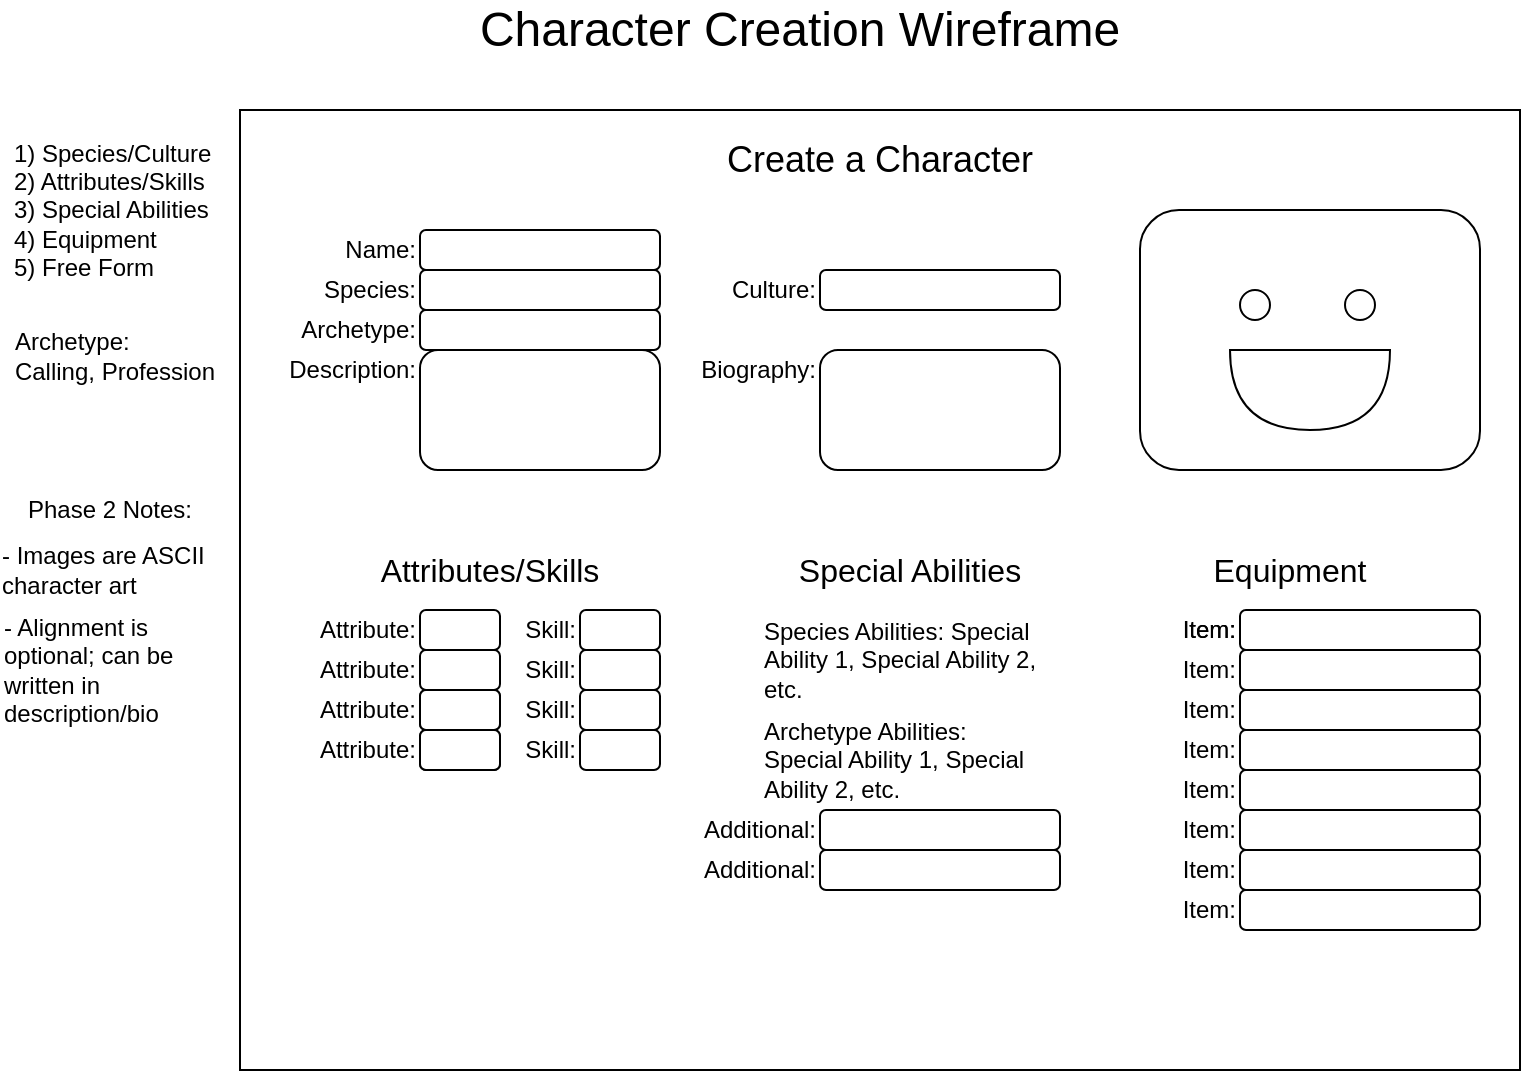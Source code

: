 <mxfile version="14.6.13" type="device"><diagram id="twlcvMnS9TDz1frlsUxT" name="Page-1"><mxGraphModel dx="1030" dy="509" grid="1" gridSize="10" guides="1" tooltips="1" connect="1" arrows="1" fold="1" page="1" pageScale="1" pageWidth="827" pageHeight="1169" math="0" shadow="0"><root><mxCell id="0"/><mxCell id="1" parent="0"/><mxCell id="EwIZVvKQH0xob1yVpQa9-1" value="" style="rounded=0;whiteSpace=wrap;html=1;" vertex="1" parent="1"><mxGeometry x="120" y="70" width="640" height="480" as="geometry"/></mxCell><mxCell id="EwIZVvKQH0xob1yVpQa9-2" value="&lt;font style=&quot;font-size: 24px&quot;&gt;Character Creation Wireframe&lt;br&gt;&lt;/font&gt;" style="text;html=1;strokeColor=none;fillColor=none;align=center;verticalAlign=middle;whiteSpace=wrap;rounded=0;" vertex="1" parent="1"><mxGeometry x="220" y="20" width="360" height="20" as="geometry"/></mxCell><mxCell id="EwIZVvKQH0xob1yVpQa9-3" value="&lt;font style=&quot;font-size: 18px&quot;&gt;Create a Character&lt;br&gt;&lt;/font&gt;" style="text;html=1;strokeColor=none;fillColor=none;align=center;verticalAlign=middle;whiteSpace=wrap;rounded=0;" vertex="1" parent="1"><mxGeometry x="330" y="80" width="220" height="30" as="geometry"/></mxCell><mxCell id="EwIZVvKQH0xob1yVpQa9-5" value="&lt;div&gt;1) Species/Culture&lt;br&gt;&lt;/div&gt;&lt;div&gt;2) Attributes/Skills&lt;/div&gt;&lt;div&gt;3) Special Abilities&lt;br&gt;&lt;/div&gt;&lt;div&gt;4) Equipment&lt;/div&gt;&lt;div&gt;5) Free Form&lt;br&gt;&lt;/div&gt;" style="text;html=1;strokeColor=none;fillColor=none;align=left;verticalAlign=middle;whiteSpace=wrap;rounded=0;" vertex="1" parent="1"><mxGeometry x="5" y="80" width="105" height="80" as="geometry"/></mxCell><mxCell id="EwIZVvKQH0xob1yVpQa9-6" value="" style="rounded=1;whiteSpace=wrap;html=1;" vertex="1" parent="1"><mxGeometry x="570" y="120" width="170" height="130" as="geometry"/></mxCell><mxCell id="EwIZVvKQH0xob1yVpQa9-8" value="&lt;div align=&quot;right&quot;&gt;Name:&lt;/div&gt;" style="text;html=1;strokeColor=none;fillColor=none;align=right;verticalAlign=middle;whiteSpace=wrap;rounded=0;" vertex="1" parent="1"><mxGeometry x="130" y="130" width="80" height="20" as="geometry"/></mxCell><mxCell id="EwIZVvKQH0xob1yVpQa9-9" value="Archetype:" style="text;html=1;strokeColor=none;fillColor=none;align=right;verticalAlign=middle;whiteSpace=wrap;rounded=0;" vertex="1" parent="1"><mxGeometry x="130" y="170" width="80" height="20" as="geometry"/></mxCell><mxCell id="EwIZVvKQH0xob1yVpQa9-10" value="Biography:" style="text;html=1;strokeColor=none;fillColor=none;align=right;verticalAlign=middle;whiteSpace=wrap;rounded=0;" vertex="1" parent="1"><mxGeometry x="330" y="190" width="80" height="20" as="geometry"/></mxCell><mxCell id="EwIZVvKQH0xob1yVpQa9-12" value="" style="rounded=1;whiteSpace=wrap;html=1;" vertex="1" parent="1"><mxGeometry x="210" y="130" width="120" height="20" as="geometry"/></mxCell><mxCell id="EwIZVvKQH0xob1yVpQa9-13" value="" style="rounded=1;whiteSpace=wrap;html=1;" vertex="1" parent="1"><mxGeometry x="210" y="170" width="120" height="20" as="geometry"/></mxCell><mxCell id="EwIZVvKQH0xob1yVpQa9-14" value="" style="rounded=1;whiteSpace=wrap;html=1;" vertex="1" parent="1"><mxGeometry x="410" y="190" width="120" height="60" as="geometry"/></mxCell><mxCell id="EwIZVvKQH0xob1yVpQa9-15" value="&lt;div align=&quot;justify&quot;&gt;Archetype:&lt;/div&gt;&lt;div align=&quot;justify&quot;&gt;Calling, Profession&lt;br&gt;&lt;/div&gt;" style="text;html=1;strokeColor=none;fillColor=none;align=center;verticalAlign=middle;whiteSpace=wrap;rounded=0;" vertex="1" parent="1"><mxGeometry x="5" y="170" width="105" height="45" as="geometry"/></mxCell><mxCell id="EwIZVvKQH0xob1yVpQa9-17" value="Species:" style="text;html=1;strokeColor=none;fillColor=none;align=right;verticalAlign=middle;whiteSpace=wrap;rounded=0;" vertex="1" parent="1"><mxGeometry x="130" y="150" width="80" height="20" as="geometry"/></mxCell><mxCell id="EwIZVvKQH0xob1yVpQa9-18" value="" style="rounded=1;whiteSpace=wrap;html=1;" vertex="1" parent="1"><mxGeometry x="210" y="150" width="120" height="20" as="geometry"/></mxCell><mxCell id="EwIZVvKQH0xob1yVpQa9-20" value="Culture:" style="text;html=1;strokeColor=none;fillColor=none;align=right;verticalAlign=middle;whiteSpace=wrap;rounded=0;" vertex="1" parent="1"><mxGeometry x="330" y="150" width="80" height="20" as="geometry"/></mxCell><mxCell id="EwIZVvKQH0xob1yVpQa9-21" value="" style="rounded=1;whiteSpace=wrap;html=1;" vertex="1" parent="1"><mxGeometry x="410" y="150" width="120" height="20" as="geometry"/></mxCell><mxCell id="EwIZVvKQH0xob1yVpQa9-22" value="Description:" style="text;html=1;strokeColor=none;fillColor=none;align=right;verticalAlign=middle;whiteSpace=wrap;rounded=0;" vertex="1" parent="1"><mxGeometry x="130" y="190" width="80" height="20" as="geometry"/></mxCell><mxCell id="EwIZVvKQH0xob1yVpQa9-23" value="" style="rounded=1;whiteSpace=wrap;html=1;" vertex="1" parent="1"><mxGeometry x="210" y="190" width="120" height="60" as="geometry"/></mxCell><mxCell id="EwIZVvKQH0xob1yVpQa9-24" value="&lt;div align=&quot;left&quot;&gt;- Images are ASCII character art&lt;br&gt;&lt;/div&gt;" style="text;html=1;strokeColor=none;fillColor=none;align=center;verticalAlign=middle;whiteSpace=wrap;rounded=0;" vertex="1" parent="1"><mxGeometry y="280" width="110" height="40" as="geometry"/></mxCell><mxCell id="EwIZVvKQH0xob1yVpQa9-25" value="Phase 2 Notes:" style="text;html=1;strokeColor=none;fillColor=none;align=center;verticalAlign=middle;whiteSpace=wrap;rounded=0;" vertex="1" parent="1"><mxGeometry y="260" width="110" height="20" as="geometry"/></mxCell><mxCell id="EwIZVvKQH0xob1yVpQa9-26" value="- Alignment is optional; can be written in description/bio" style="text;html=1;strokeColor=none;fillColor=none;align=left;verticalAlign=middle;whiteSpace=wrap;rounded=0;" vertex="1" parent="1"><mxGeometry y="320" width="110" height="60" as="geometry"/></mxCell><mxCell id="EwIZVvKQH0xob1yVpQa9-27" value="&lt;font style=&quot;font-size: 16px&quot;&gt;Attributes/Skills&lt;/font&gt;" style="text;html=1;strokeColor=none;fillColor=none;align=center;verticalAlign=middle;whiteSpace=wrap;rounded=0;fontSize=16;" vertex="1" parent="1"><mxGeometry x="160" y="290" width="170" height="20" as="geometry"/></mxCell><mxCell id="EwIZVvKQH0xob1yVpQa9-28" value="Attribute:" style="text;html=1;strokeColor=none;fillColor=none;align=right;verticalAlign=middle;whiteSpace=wrap;rounded=0;" vertex="1" parent="1"><mxGeometry x="150" y="320" width="60" height="20" as="geometry"/></mxCell><mxCell id="EwIZVvKQH0xob1yVpQa9-29" value="" style="rounded=1;whiteSpace=wrap;html=1;" vertex="1" parent="1"><mxGeometry x="210" y="320" width="40" height="20" as="geometry"/></mxCell><mxCell id="EwIZVvKQH0xob1yVpQa9-31" value="" style="rounded=1;whiteSpace=wrap;html=1;" vertex="1" parent="1"><mxGeometry x="210" y="340" width="40" height="20" as="geometry"/></mxCell><mxCell id="EwIZVvKQH0xob1yVpQa9-33" value="" style="rounded=1;whiteSpace=wrap;html=1;" vertex="1" parent="1"><mxGeometry x="210" y="360" width="40" height="20" as="geometry"/></mxCell><mxCell id="EwIZVvKQH0xob1yVpQa9-35" value="" style="rounded=1;whiteSpace=wrap;html=1;" vertex="1" parent="1"><mxGeometry x="210" y="380" width="40" height="20" as="geometry"/></mxCell><mxCell id="EwIZVvKQH0xob1yVpQa9-36" value="Special Abilities" style="text;html=1;strokeColor=none;fillColor=none;align=center;verticalAlign=middle;whiteSpace=wrap;rounded=0;fontSize=16;" vertex="1" parent="1"><mxGeometry x="370" y="290" width="170" height="20" as="geometry"/></mxCell><mxCell id="EwIZVvKQH0xob1yVpQa9-44" value="" style="rounded=1;whiteSpace=wrap;html=1;" vertex="1" parent="1"><mxGeometry x="210" y="380" width="40" height="20" as="geometry"/></mxCell><mxCell id="EwIZVvKQH0xob1yVpQa9-45" value="" style="rounded=1;whiteSpace=wrap;html=1;" vertex="1" parent="1"><mxGeometry x="210" y="360" width="40" height="20" as="geometry"/></mxCell><mxCell id="EwIZVvKQH0xob1yVpQa9-47" value="Skill:" style="text;html=1;strokeColor=none;fillColor=none;align=right;verticalAlign=middle;whiteSpace=wrap;rounded=0;" vertex="1" parent="1"><mxGeometry x="250" y="320" width="40" height="20" as="geometry"/></mxCell><mxCell id="EwIZVvKQH0xob1yVpQa9-48" value="" style="rounded=1;whiteSpace=wrap;html=1;" vertex="1" parent="1"><mxGeometry x="290" y="320" width="40" height="20" as="geometry"/></mxCell><mxCell id="EwIZVvKQH0xob1yVpQa9-49" value="Skill:" style="text;html=1;strokeColor=none;fillColor=none;align=right;verticalAlign=middle;whiteSpace=wrap;rounded=0;" vertex="1" parent="1"><mxGeometry x="250" y="340" width="40" height="20" as="geometry"/></mxCell><mxCell id="EwIZVvKQH0xob1yVpQa9-50" value="" style="rounded=1;whiteSpace=wrap;html=1;" vertex="1" parent="1"><mxGeometry x="290" y="340" width="40" height="20" as="geometry"/></mxCell><mxCell id="EwIZVvKQH0xob1yVpQa9-51" value="Skill:" style="text;html=1;strokeColor=none;fillColor=none;align=right;verticalAlign=middle;whiteSpace=wrap;rounded=0;" vertex="1" parent="1"><mxGeometry x="250" y="380" width="40" height="20" as="geometry"/></mxCell><mxCell id="EwIZVvKQH0xob1yVpQa9-52" value="" style="rounded=1;whiteSpace=wrap;html=1;" vertex="1" parent="1"><mxGeometry x="290" y="380" width="40" height="20" as="geometry"/></mxCell><mxCell id="EwIZVvKQH0xob1yVpQa9-53" value="Skill:" style="text;html=1;strokeColor=none;fillColor=none;align=right;verticalAlign=middle;whiteSpace=wrap;rounded=0;" vertex="1" parent="1"><mxGeometry x="250" y="360" width="40" height="20" as="geometry"/></mxCell><mxCell id="EwIZVvKQH0xob1yVpQa9-54" value="" style="rounded=1;whiteSpace=wrap;html=1;" vertex="1" parent="1"><mxGeometry x="290" y="360" width="40" height="20" as="geometry"/></mxCell><mxCell id="EwIZVvKQH0xob1yVpQa9-55" value="Attribute:" style="text;html=1;strokeColor=none;fillColor=none;align=right;verticalAlign=middle;whiteSpace=wrap;rounded=0;" vertex="1" parent="1"><mxGeometry x="150" y="380" width="60" height="20" as="geometry"/></mxCell><mxCell id="EwIZVvKQH0xob1yVpQa9-56" value="Attribute:" style="text;html=1;strokeColor=none;fillColor=none;align=right;verticalAlign=middle;whiteSpace=wrap;rounded=0;" vertex="1" parent="1"><mxGeometry x="150" y="360" width="60" height="20" as="geometry"/></mxCell><mxCell id="EwIZVvKQH0xob1yVpQa9-57" value="Attribute:" style="text;html=1;strokeColor=none;fillColor=none;align=right;verticalAlign=middle;whiteSpace=wrap;rounded=0;" vertex="1" parent="1"><mxGeometry x="150" y="340" width="60" height="20" as="geometry"/></mxCell><mxCell id="EwIZVvKQH0xob1yVpQa9-58" value="Species Abilities: Special Ability 1, Special Ability 2, etc." style="text;html=1;strokeColor=none;fillColor=none;align=left;verticalAlign=middle;whiteSpace=wrap;rounded=0;" vertex="1" parent="1"><mxGeometry x="380" y="320" width="140" height="50" as="geometry"/></mxCell><mxCell id="EwIZVvKQH0xob1yVpQa9-59" value="Archetype Abilities: Special Ability 1, Special Ability 2, etc." style="text;html=1;strokeColor=none;fillColor=none;align=left;verticalAlign=middle;whiteSpace=wrap;rounded=0;" vertex="1" parent="1"><mxGeometry x="380" y="370" width="140" height="50" as="geometry"/></mxCell><mxCell id="EwIZVvKQH0xob1yVpQa9-60" value="Additional:" style="text;html=1;strokeColor=none;fillColor=none;align=right;verticalAlign=middle;whiteSpace=wrap;rounded=0;" vertex="1" parent="1"><mxGeometry x="330" y="420" width="80" height="20" as="geometry"/></mxCell><mxCell id="EwIZVvKQH0xob1yVpQa9-61" value="" style="rounded=1;whiteSpace=wrap;html=1;" vertex="1" parent="1"><mxGeometry x="410" y="420" width="120" height="20" as="geometry"/></mxCell><mxCell id="EwIZVvKQH0xob1yVpQa9-65" value="Additional:" style="text;html=1;strokeColor=none;fillColor=none;align=right;verticalAlign=middle;whiteSpace=wrap;rounded=0;" vertex="1" parent="1"><mxGeometry x="330" y="440" width="80" height="20" as="geometry"/></mxCell><mxCell id="EwIZVvKQH0xob1yVpQa9-66" value="" style="rounded=1;whiteSpace=wrap;html=1;" vertex="1" parent="1"><mxGeometry x="410" y="440" width="120" height="20" as="geometry"/></mxCell><mxCell id="EwIZVvKQH0xob1yVpQa9-67" value="Equipment" style="text;html=1;strokeColor=none;fillColor=none;align=center;verticalAlign=middle;whiteSpace=wrap;rounded=0;fontSize=16;" vertex="1" parent="1"><mxGeometry x="560" y="290" width="170" height="20" as="geometry"/></mxCell><mxCell id="EwIZVvKQH0xob1yVpQa9-68" value="Item:" style="text;html=1;strokeColor=none;fillColor=none;align=right;verticalAlign=middle;whiteSpace=wrap;rounded=0;" vertex="1" parent="1"><mxGeometry x="540" y="320" width="80" height="20" as="geometry"/></mxCell><mxCell id="EwIZVvKQH0xob1yVpQa9-69" value="" style="rounded=1;whiteSpace=wrap;html=1;" vertex="1" parent="1"><mxGeometry x="620" y="320" width="120" height="20" as="geometry"/></mxCell><mxCell id="EwIZVvKQH0xob1yVpQa9-70" value="Item:" style="text;html=1;strokeColor=none;fillColor=none;align=right;verticalAlign=middle;whiteSpace=wrap;rounded=0;" vertex="1" parent="1"><mxGeometry x="540" y="320" width="80" height="20" as="geometry"/></mxCell><mxCell id="EwIZVvKQH0xob1yVpQa9-72" value="" style="rounded=1;whiteSpace=wrap;html=1;" vertex="1" parent="1"><mxGeometry x="620" y="340" width="120" height="20" as="geometry"/></mxCell><mxCell id="EwIZVvKQH0xob1yVpQa9-73" value="Item:" style="text;html=1;strokeColor=none;fillColor=none;align=right;verticalAlign=middle;whiteSpace=wrap;rounded=0;" vertex="1" parent="1"><mxGeometry x="540" y="340" width="80" height="20" as="geometry"/></mxCell><mxCell id="EwIZVvKQH0xob1yVpQa9-74" value="" style="rounded=1;whiteSpace=wrap;html=1;" vertex="1" parent="1"><mxGeometry x="620" y="360" width="120" height="20" as="geometry"/></mxCell><mxCell id="EwIZVvKQH0xob1yVpQa9-75" value="Item:" style="text;html=1;strokeColor=none;fillColor=none;align=right;verticalAlign=middle;whiteSpace=wrap;rounded=0;" vertex="1" parent="1"><mxGeometry x="540" y="360" width="80" height="20" as="geometry"/></mxCell><mxCell id="EwIZVvKQH0xob1yVpQa9-76" value="" style="rounded=1;whiteSpace=wrap;html=1;" vertex="1" parent="1"><mxGeometry x="620" y="380" width="120" height="20" as="geometry"/></mxCell><mxCell id="EwIZVvKQH0xob1yVpQa9-77" value="Item:" style="text;html=1;strokeColor=none;fillColor=none;align=right;verticalAlign=middle;whiteSpace=wrap;rounded=0;" vertex="1" parent="1"><mxGeometry x="540" y="380" width="80" height="20" as="geometry"/></mxCell><mxCell id="EwIZVvKQH0xob1yVpQa9-78" value="" style="rounded=1;whiteSpace=wrap;html=1;" vertex="1" parent="1"><mxGeometry x="620" y="400" width="120" height="20" as="geometry"/></mxCell><mxCell id="EwIZVvKQH0xob1yVpQa9-79" value="Item:" style="text;html=1;strokeColor=none;fillColor=none;align=right;verticalAlign=middle;whiteSpace=wrap;rounded=0;" vertex="1" parent="1"><mxGeometry x="540" y="400" width="80" height="20" as="geometry"/></mxCell><mxCell id="EwIZVvKQH0xob1yVpQa9-80" value="" style="rounded=1;whiteSpace=wrap;html=1;" vertex="1" parent="1"><mxGeometry x="620" y="420" width="120" height="20" as="geometry"/></mxCell><mxCell id="EwIZVvKQH0xob1yVpQa9-81" value="Item:" style="text;html=1;strokeColor=none;fillColor=none;align=right;verticalAlign=middle;whiteSpace=wrap;rounded=0;" vertex="1" parent="1"><mxGeometry x="540" y="420" width="80" height="20" as="geometry"/></mxCell><mxCell id="EwIZVvKQH0xob1yVpQa9-82" value="" style="rounded=1;whiteSpace=wrap;html=1;" vertex="1" parent="1"><mxGeometry x="620" y="440" width="120" height="20" as="geometry"/></mxCell><mxCell id="EwIZVvKQH0xob1yVpQa9-83" value="Item:" style="text;html=1;strokeColor=none;fillColor=none;align=right;verticalAlign=middle;whiteSpace=wrap;rounded=0;" vertex="1" parent="1"><mxGeometry x="540" y="440" width="80" height="20" as="geometry"/></mxCell><mxCell id="EwIZVvKQH0xob1yVpQa9-84" value="" style="rounded=1;whiteSpace=wrap;html=1;" vertex="1" parent="1"><mxGeometry x="620" y="460" width="120" height="20" as="geometry"/></mxCell><mxCell id="EwIZVvKQH0xob1yVpQa9-85" value="Item:" style="text;html=1;strokeColor=none;fillColor=none;align=right;verticalAlign=middle;whiteSpace=wrap;rounded=0;" vertex="1" parent="1"><mxGeometry x="540" y="460" width="80" height="20" as="geometry"/></mxCell><mxCell id="EwIZVvKQH0xob1yVpQa9-86" value="" style="ellipse;whiteSpace=wrap;html=1;aspect=fixed;" vertex="1" parent="1"><mxGeometry x="620" y="160" width="15" height="15" as="geometry"/></mxCell><mxCell id="EwIZVvKQH0xob1yVpQa9-87" value="" style="ellipse;whiteSpace=wrap;html=1;aspect=fixed;" vertex="1" parent="1"><mxGeometry x="672.5" y="160" width="15" height="15" as="geometry"/></mxCell><mxCell id="EwIZVvKQH0xob1yVpQa9-88" value="" style="shape=or;whiteSpace=wrap;html=1;direction=south;" vertex="1" parent="1"><mxGeometry x="615" y="190" width="80" height="40" as="geometry"/></mxCell></root></mxGraphModel></diagram></mxfile>